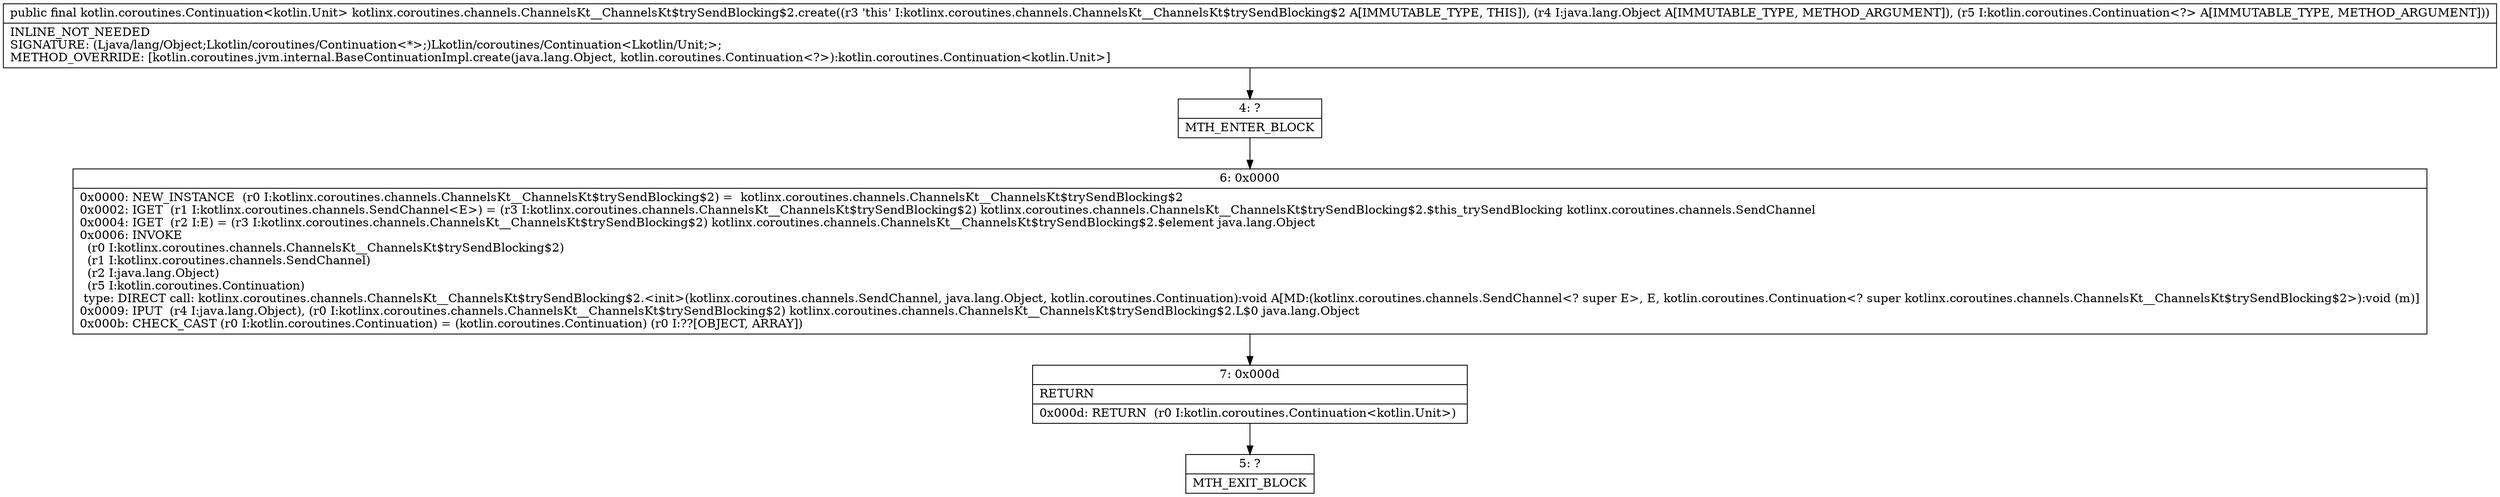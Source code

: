 digraph "CFG forkotlinx.coroutines.channels.ChannelsKt__ChannelsKt$trySendBlocking$2.create(Ljava\/lang\/Object;Lkotlin\/coroutines\/Continuation;)Lkotlin\/coroutines\/Continuation;" {
Node_4 [shape=record,label="{4\:\ ?|MTH_ENTER_BLOCK\l}"];
Node_6 [shape=record,label="{6\:\ 0x0000|0x0000: NEW_INSTANCE  (r0 I:kotlinx.coroutines.channels.ChannelsKt__ChannelsKt$trySendBlocking$2) =  kotlinx.coroutines.channels.ChannelsKt__ChannelsKt$trySendBlocking$2 \l0x0002: IGET  (r1 I:kotlinx.coroutines.channels.SendChannel\<E\>) = (r3 I:kotlinx.coroutines.channels.ChannelsKt__ChannelsKt$trySendBlocking$2) kotlinx.coroutines.channels.ChannelsKt__ChannelsKt$trySendBlocking$2.$this_trySendBlocking kotlinx.coroutines.channels.SendChannel \l0x0004: IGET  (r2 I:E) = (r3 I:kotlinx.coroutines.channels.ChannelsKt__ChannelsKt$trySendBlocking$2) kotlinx.coroutines.channels.ChannelsKt__ChannelsKt$trySendBlocking$2.$element java.lang.Object \l0x0006: INVOKE  \l  (r0 I:kotlinx.coroutines.channels.ChannelsKt__ChannelsKt$trySendBlocking$2)\l  (r1 I:kotlinx.coroutines.channels.SendChannel)\l  (r2 I:java.lang.Object)\l  (r5 I:kotlin.coroutines.Continuation)\l type: DIRECT call: kotlinx.coroutines.channels.ChannelsKt__ChannelsKt$trySendBlocking$2.\<init\>(kotlinx.coroutines.channels.SendChannel, java.lang.Object, kotlin.coroutines.Continuation):void A[MD:(kotlinx.coroutines.channels.SendChannel\<? super E\>, E, kotlin.coroutines.Continuation\<? super kotlinx.coroutines.channels.ChannelsKt__ChannelsKt$trySendBlocking$2\>):void (m)]\l0x0009: IPUT  (r4 I:java.lang.Object), (r0 I:kotlinx.coroutines.channels.ChannelsKt__ChannelsKt$trySendBlocking$2) kotlinx.coroutines.channels.ChannelsKt__ChannelsKt$trySendBlocking$2.L$0 java.lang.Object \l0x000b: CHECK_CAST (r0 I:kotlin.coroutines.Continuation) = (kotlin.coroutines.Continuation) (r0 I:??[OBJECT, ARRAY]) \l}"];
Node_7 [shape=record,label="{7\:\ 0x000d|RETURN\l|0x000d: RETURN  (r0 I:kotlin.coroutines.Continuation\<kotlin.Unit\>) \l}"];
Node_5 [shape=record,label="{5\:\ ?|MTH_EXIT_BLOCK\l}"];
MethodNode[shape=record,label="{public final kotlin.coroutines.Continuation\<kotlin.Unit\> kotlinx.coroutines.channels.ChannelsKt__ChannelsKt$trySendBlocking$2.create((r3 'this' I:kotlinx.coroutines.channels.ChannelsKt__ChannelsKt$trySendBlocking$2 A[IMMUTABLE_TYPE, THIS]), (r4 I:java.lang.Object A[IMMUTABLE_TYPE, METHOD_ARGUMENT]), (r5 I:kotlin.coroutines.Continuation\<?\> A[IMMUTABLE_TYPE, METHOD_ARGUMENT]))  | INLINE_NOT_NEEDED\lSIGNATURE: (Ljava\/lang\/Object;Lkotlin\/coroutines\/Continuation\<*\>;)Lkotlin\/coroutines\/Continuation\<Lkotlin\/Unit;\>;\lMETHOD_OVERRIDE: [kotlin.coroutines.jvm.internal.BaseContinuationImpl.create(java.lang.Object, kotlin.coroutines.Continuation\<?\>):kotlin.coroutines.Continuation\<kotlin.Unit\>]\l}"];
MethodNode -> Node_4;Node_4 -> Node_6;
Node_6 -> Node_7;
Node_7 -> Node_5;
}

